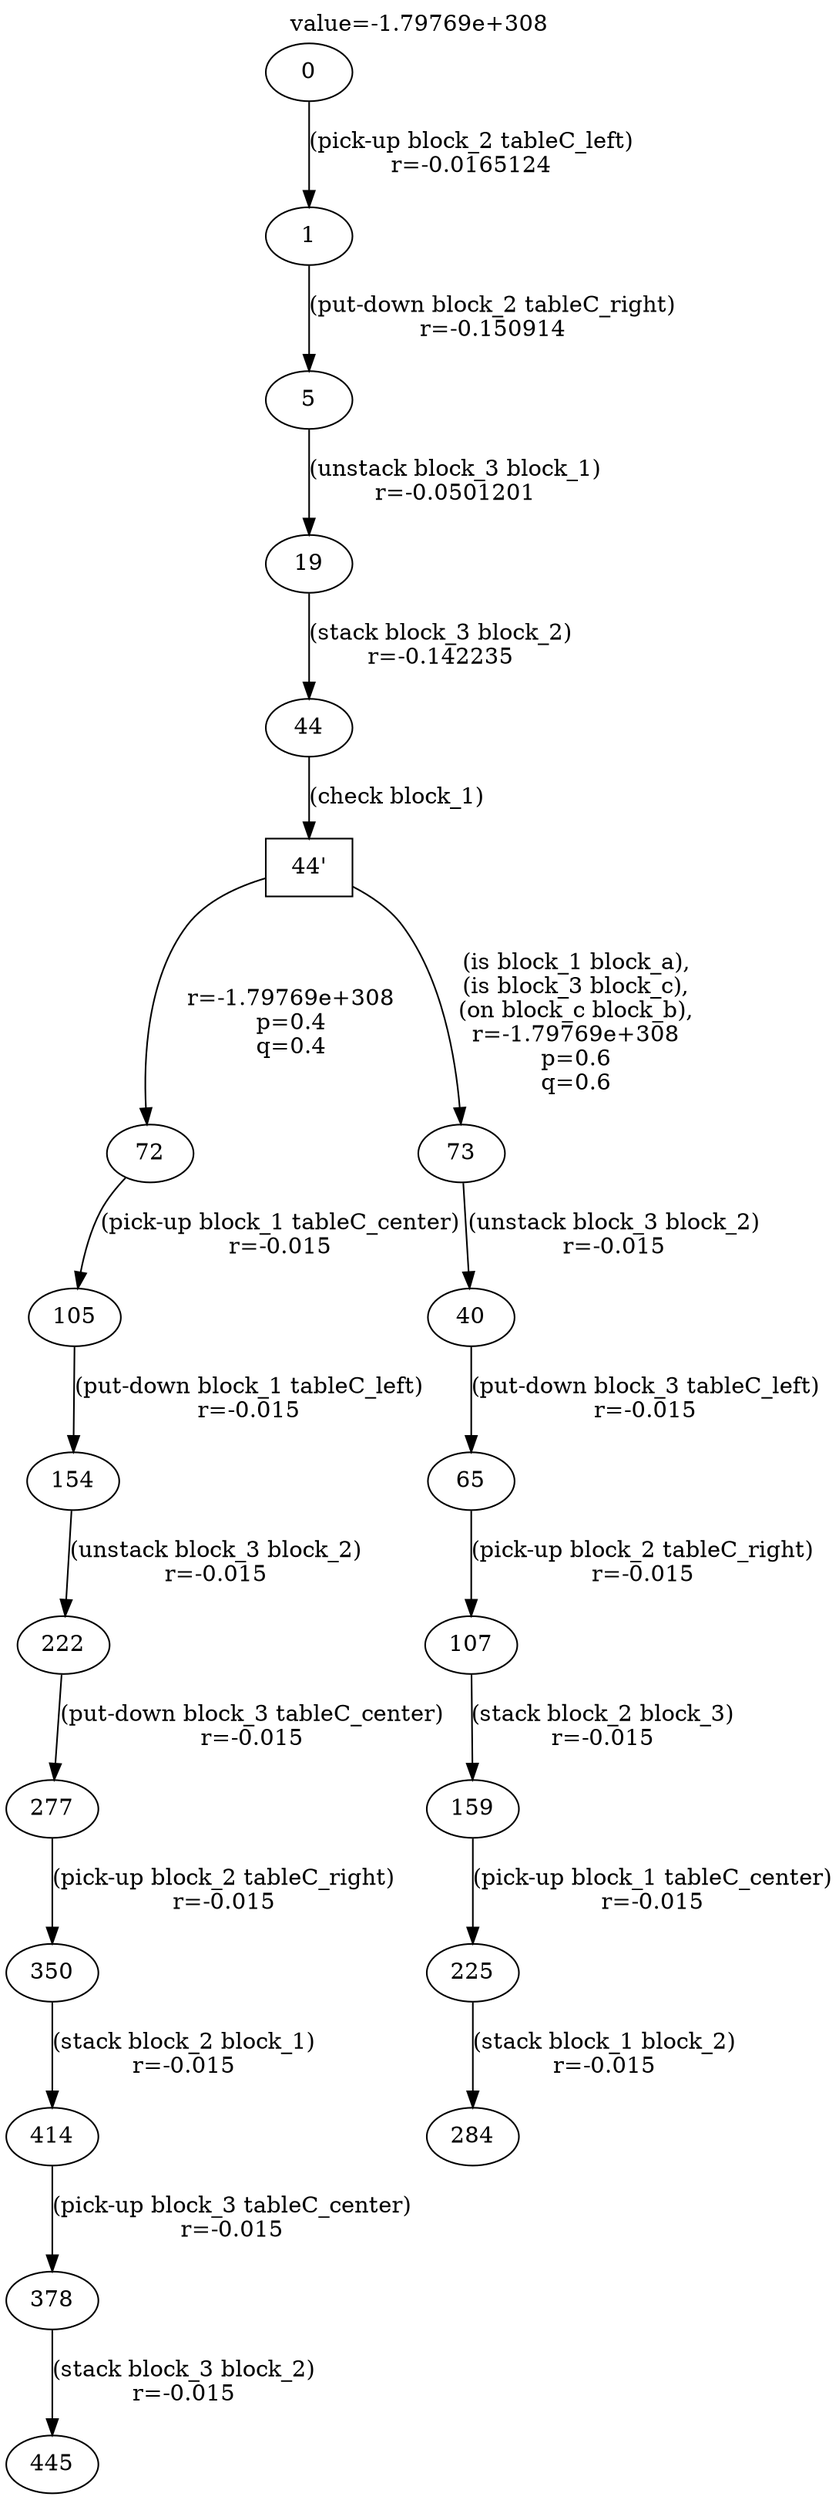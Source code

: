 digraph g{
label="value=-1.79769e+308"
labelloc=top
0->1 [ label="(pick-up block_2 tableC_left)
r=-0.0165124" ];
1->5 [ label="(put-down block_2 tableC_right)
r=-0.150914" ];
5->19 [ label="(unstack block_3 block_1)
r=-0.0501201" ];
19->44 [ label="(stack block_3 block_2)
r=-0.142235" ];
"44'" [ shape=box ] ;
44->"44'" [ label="(check block_1)" ];
"44'"->72 [ label="
r=-1.79769e+308
p=0.4
q=0.4" ];
72->105 [ label="(pick-up block_1 tableC_center)
r=-0.015" ];
105->154 [ label="(put-down block_1 tableC_left)
r=-0.015" ];
154->222 [ label="(unstack block_3 block_2)
r=-0.015" ];
222->277 [ label="(put-down block_3 tableC_center)
r=-0.015" ];
277->350 [ label="(pick-up block_2 tableC_right)
r=-0.015" ];
350->414 [ label="(stack block_2 block_1)
r=-0.015" ];
414->378 [ label="(pick-up block_3 tableC_center)
r=-0.015" ];
378->445 [ label="(stack block_3 block_2)
r=-0.015" ];
"44'"->73 [ label="
(is block_1 block_a),
(is block_3 block_c),
(on block_c block_b),
r=-1.79769e+308
p=0.6
q=0.6" ];
73->40 [ label="(unstack block_3 block_2)
r=-0.015" ];
40->65 [ label="(put-down block_3 tableC_left)
r=-0.015" ];
65->107 [ label="(pick-up block_2 tableC_right)
r=-0.015" ];
107->159 [ label="(stack block_2 block_3)
r=-0.015" ];
159->225 [ label="(pick-up block_1 tableC_center)
r=-0.015" ];
225->284 [ label="(stack block_1 block_2)
r=-0.015" ];
}
